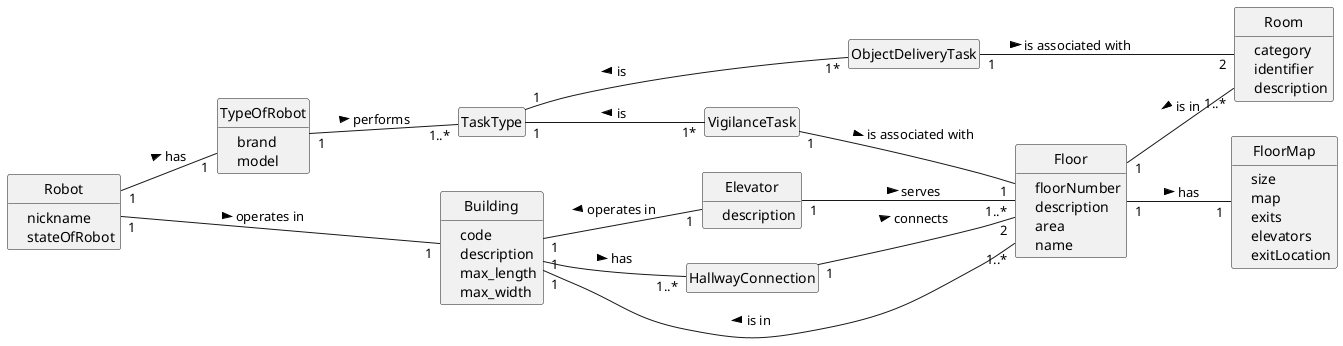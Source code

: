 @startuml
skinparam classAttributeIconSize 1
hide empty members
hide circle
left to right direction


class Robot {
- nickname
- stateOfRobot
}

class TypeOfRobot {
- brand
- model
}

class Building {
- code
- description
- max_length
- max_width
}

class Floor {
- floorNumber
- description
- area
- name
}

class Room {
- category
- identifier
- description
}

class Elevator {
- description
}

class HallwayConnection {}

class FloorMap {
- size
- map
- exits
- elevators
- exitLocation
}

class VigilanceTask {}

class ObjectDeliveryTask {}

class TaskType {}



"Robot" "1" -- "1" "TypeOfRobot" : has >
"Robot" "1" -- "1" "Building" : operates in >

"Building" "1" -- "1..*" "Floor" : is in <
"Building" "1" -- "1" "Elevator" : operates in <
"Elevator" "1" -- "1..*" "Floor" : serves >
"Building" "1" -- "1..*" "HallwayConnection" : has >

"Floor" "1" -- "1..*" "Room" : is in <
"Floor" "1" -- "1" "FloorMap" : has >

"TypeOfRobot" "1" -- "1..*" "TaskType" : performs >

"TaskType" "1" -- "1*" "VigilanceTask" : is <
"TaskType" "1" -- "1*" "ObjectDeliveryTask" : is <

"VigilanceTask" "1" -- "1" "Floor" : is associated with >
"ObjectDeliveryTask" "1" -- "2" "Room" : is associated with >


"HallwayConnection" "1" -- "2" "Floor" : connects >




@enduml